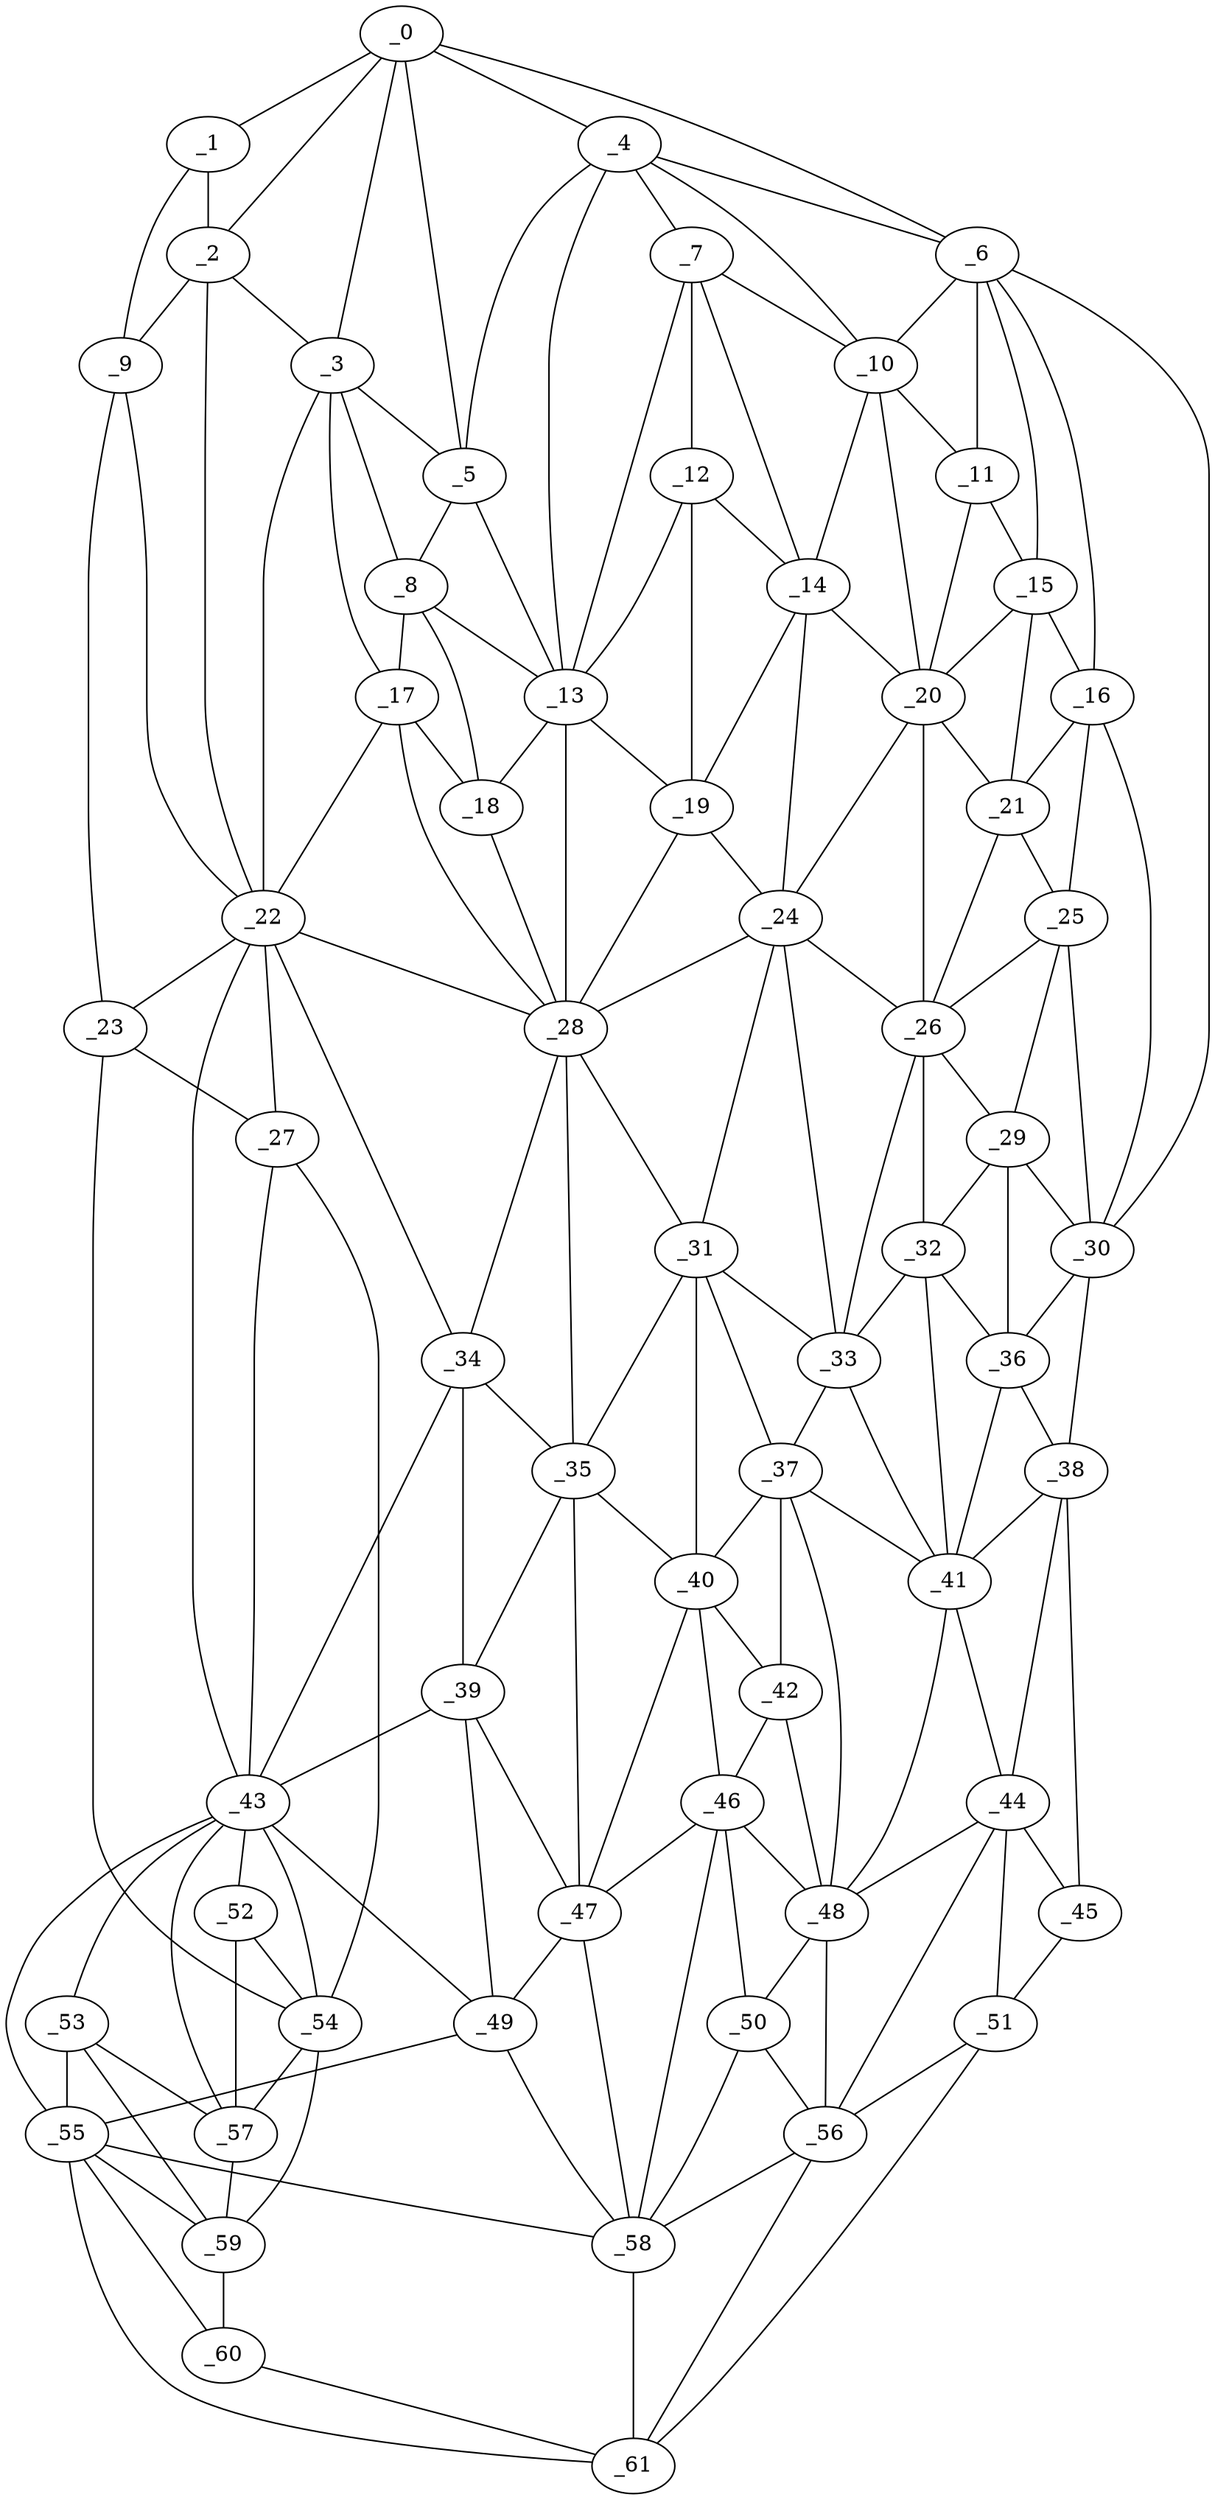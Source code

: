graph "obj16__10.gxl" {
	_0	 [x=1,
		y=51];
	_1	 [x=5,
		y=17];
	_0 -- _1	 [valence=1];
	_2	 [x=7,
		y=27];
	_0 -- _2	 [valence=2];
	_3	 [x=12,
		y=43];
	_0 -- _3	 [valence=2];
	_4	 [x=13,
		y=74];
	_0 -- _4	 [valence=1];
	_5	 [x=18,
		y=57];
	_0 -- _5	 [valence=2];
	_6	 [x=18,
		y=116];
	_0 -- _6	 [valence=1];
	_1 -- _2	 [valence=1];
	_9	 [x=23,
		y=9];
	_1 -- _9	 [valence=1];
	_2 -- _3	 [valence=2];
	_2 -- _9	 [valence=2];
	_22	 [x=34,
		y=44];
	_2 -- _22	 [valence=2];
	_3 -- _5	 [valence=2];
	_8	 [x=22,
		y=57];
	_3 -- _8	 [valence=1];
	_17	 [x=32,
		y=49];
	_3 -- _17	 [valence=2];
	_3 -- _22	 [valence=1];
	_4 -- _5	 [valence=1];
	_4 -- _6	 [valence=1];
	_7	 [x=20,
		y=81];
	_4 -- _7	 [valence=1];
	_10	 [x=23,
		y=98];
	_4 -- _10	 [valence=2];
	_13	 [x=27,
		y=62];
	_4 -- _13	 [valence=2];
	_5 -- _8	 [valence=2];
	_5 -- _13	 [valence=2];
	_6 -- _10	 [valence=2];
	_11	 [x=24,
		y=105];
	_6 -- _11	 [valence=2];
	_15	 [x=27,
		y=107];
	_6 -- _15	 [valence=1];
	_16	 [x=31,
		y=117];
	_6 -- _16	 [valence=2];
	_30	 [x=49,
		y=120];
	_6 -- _30	 [valence=1];
	_7 -- _10	 [valence=2];
	_12	 [x=26,
		y=82];
	_7 -- _12	 [valence=2];
	_7 -- _13	 [valence=1];
	_14	 [x=27,
		y=93];
	_7 -- _14	 [valence=1];
	_8 -- _13	 [valence=1];
	_8 -- _17	 [valence=2];
	_18	 [x=32,
		y=54];
	_8 -- _18	 [valence=1];
	_9 -- _22	 [valence=2];
	_23	 [x=40,
		y=8];
	_9 -- _23	 [valence=1];
	_10 -- _11	 [valence=2];
	_10 -- _14	 [valence=2];
	_20	 [x=33,
		y=101];
	_10 -- _20	 [valence=2];
	_11 -- _15	 [valence=2];
	_11 -- _20	 [valence=2];
	_12 -- _13	 [valence=2];
	_12 -- _14	 [valence=2];
	_19	 [x=33,
		y=78];
	_12 -- _19	 [valence=2];
	_13 -- _18	 [valence=2];
	_13 -- _19	 [valence=1];
	_28	 [x=48,
		y=61];
	_13 -- _28	 [valence=1];
	_14 -- _19	 [valence=1];
	_14 -- _20	 [valence=1];
	_24	 [x=40,
		y=79];
	_14 -- _24	 [valence=1];
	_15 -- _16	 [valence=2];
	_15 -- _20	 [valence=2];
	_21	 [x=33,
		y=110];
	_15 -- _21	 [valence=2];
	_16 -- _21	 [valence=2];
	_25	 [x=41,
		y=112];
	_16 -- _25	 [valence=2];
	_16 -- _30	 [valence=1];
	_17 -- _18	 [valence=1];
	_17 -- _22	 [valence=2];
	_17 -- _28	 [valence=2];
	_18 -- _28	 [valence=2];
	_19 -- _24	 [valence=2];
	_19 -- _28	 [valence=1];
	_20 -- _21	 [valence=2];
	_20 -- _24	 [valence=2];
	_26	 [x=43,
		y=104];
	_20 -- _26	 [valence=2];
	_21 -- _25	 [valence=2];
	_21 -- _26	 [valence=1];
	_22 -- _23	 [valence=2];
	_27	 [x=47,
		y=12];
	_22 -- _27	 [valence=2];
	_22 -- _28	 [valence=2];
	_34	 [x=57,
		y=56];
	_22 -- _34	 [valence=2];
	_43	 [x=71,
		y=36];
	_22 -- _43	 [valence=2];
	_23 -- _27	 [valence=2];
	_54	 [x=93,
		y=19];
	_23 -- _54	 [valence=1];
	_24 -- _26	 [valence=1];
	_24 -- _28	 [valence=2];
	_31	 [x=52,
		y=73];
	_24 -- _31	 [valence=1];
	_33	 [x=56,
		y=96];
	_24 -- _33	 [valence=2];
	_25 -- _26	 [valence=2];
	_29	 [x=49,
		y=110];
	_25 -- _29	 [valence=1];
	_25 -- _30	 [valence=2];
	_26 -- _29	 [valence=2];
	_32	 [x=55,
		y=101];
	_26 -- _32	 [valence=1];
	_26 -- _33	 [valence=2];
	_27 -- _43	 [valence=2];
	_27 -- _54	 [valence=2];
	_28 -- _31	 [valence=1];
	_28 -- _34	 [valence=2];
	_35	 [x=58,
		y=63];
	_28 -- _35	 [valence=2];
	_29 -- _30	 [valence=2];
	_29 -- _32	 [valence=2];
	_36	 [x=59,
		y=108];
	_29 -- _36	 [valence=2];
	_30 -- _36	 [valence=1];
	_38	 [x=65,
		y=119];
	_30 -- _38	 [valence=1];
	_31 -- _33	 [valence=2];
	_31 -- _35	 [valence=2];
	_37	 [x=65,
		y=87];
	_31 -- _37	 [valence=2];
	_40	 [x=66,
		y=76];
	_31 -- _40	 [valence=2];
	_32 -- _33	 [valence=1];
	_32 -- _36	 [valence=1];
	_41	 [x=67,
		y=103];
	_32 -- _41	 [valence=2];
	_33 -- _37	 [valence=1];
	_33 -- _41	 [valence=2];
	_34 -- _35	 [valence=1];
	_39	 [x=66,
		y=51];
	_34 -- _39	 [valence=2];
	_34 -- _43	 [valence=2];
	_35 -- _39	 [valence=2];
	_35 -- _40	 [valence=2];
	_47	 [x=77,
		y=66];
	_35 -- _47	 [valence=1];
	_36 -- _38	 [valence=1];
	_36 -- _41	 [valence=2];
	_37 -- _40	 [valence=2];
	_37 -- _41	 [valence=2];
	_42	 [x=69,
		y=80];
	_37 -- _42	 [valence=2];
	_48	 [x=78,
		y=95];
	_37 -- _48	 [valence=1];
	_38 -- _41	 [valence=2];
	_44	 [x=73,
		y=105];
	_38 -- _44	 [valence=2];
	_45	 [x=75,
		y=117];
	_38 -- _45	 [valence=1];
	_39 -- _43	 [valence=2];
	_39 -- _47	 [valence=2];
	_49	 [x=84,
		y=58];
	_39 -- _49	 [valence=1];
	_40 -- _42	 [valence=1];
	_46	 [x=76,
		y=76];
	_40 -- _46	 [valence=1];
	_40 -- _47	 [valence=2];
	_41 -- _44	 [valence=1];
	_41 -- _48	 [valence=2];
	_42 -- _46	 [valence=2];
	_42 -- _48	 [valence=1];
	_43 -- _49	 [valence=2];
	_52	 [x=91,
		y=25];
	_43 -- _52	 [valence=2];
	_53	 [x=92,
		y=40];
	_43 -- _53	 [valence=2];
	_43 -- _54	 [valence=1];
	_55	 [x=93,
		y=47];
	_43 -- _55	 [valence=2];
	_57	 [x=94,
		y=31];
	_43 -- _57	 [valence=1];
	_44 -- _45	 [valence=2];
	_44 -- _48	 [valence=2];
	_51	 [x=90,
		y=111];
	_44 -- _51	 [valence=2];
	_56	 [x=93,
		y=104];
	_44 -- _56	 [valence=1];
	_45 -- _51	 [valence=1];
	_46 -- _47	 [valence=2];
	_46 -- _48	 [valence=2];
	_50	 [x=86,
		y=89];
	_46 -- _50	 [valence=1];
	_58	 [x=94,
		y=82];
	_46 -- _58	 [valence=2];
	_47 -- _49	 [valence=2];
	_47 -- _58	 [valence=1];
	_48 -- _50	 [valence=2];
	_48 -- _56	 [valence=1];
	_49 -- _55	 [valence=2];
	_49 -- _58	 [valence=2];
	_50 -- _56	 [valence=2];
	_50 -- _58	 [valence=1];
	_51 -- _56	 [valence=2];
	_61	 [x=126,
		y=63];
	_51 -- _61	 [valence=1];
	_52 -- _54	 [valence=1];
	_52 -- _57	 [valence=2];
	_53 -- _55	 [valence=2];
	_53 -- _57	 [valence=2];
	_59	 [x=115,
		y=37];
	_53 -- _59	 [valence=2];
	_54 -- _57	 [valence=2];
	_54 -- _59	 [valence=1];
	_55 -- _58	 [valence=2];
	_55 -- _59	 [valence=2];
	_60	 [x=126,
		y=48];
	_55 -- _60	 [valence=2];
	_55 -- _61	 [valence=1];
	_56 -- _58	 [valence=1];
	_56 -- _61	 [valence=1];
	_57 -- _59	 [valence=2];
	_58 -- _61	 [valence=2];
	_59 -- _60	 [valence=1];
	_60 -- _61	 [valence=1];
}
